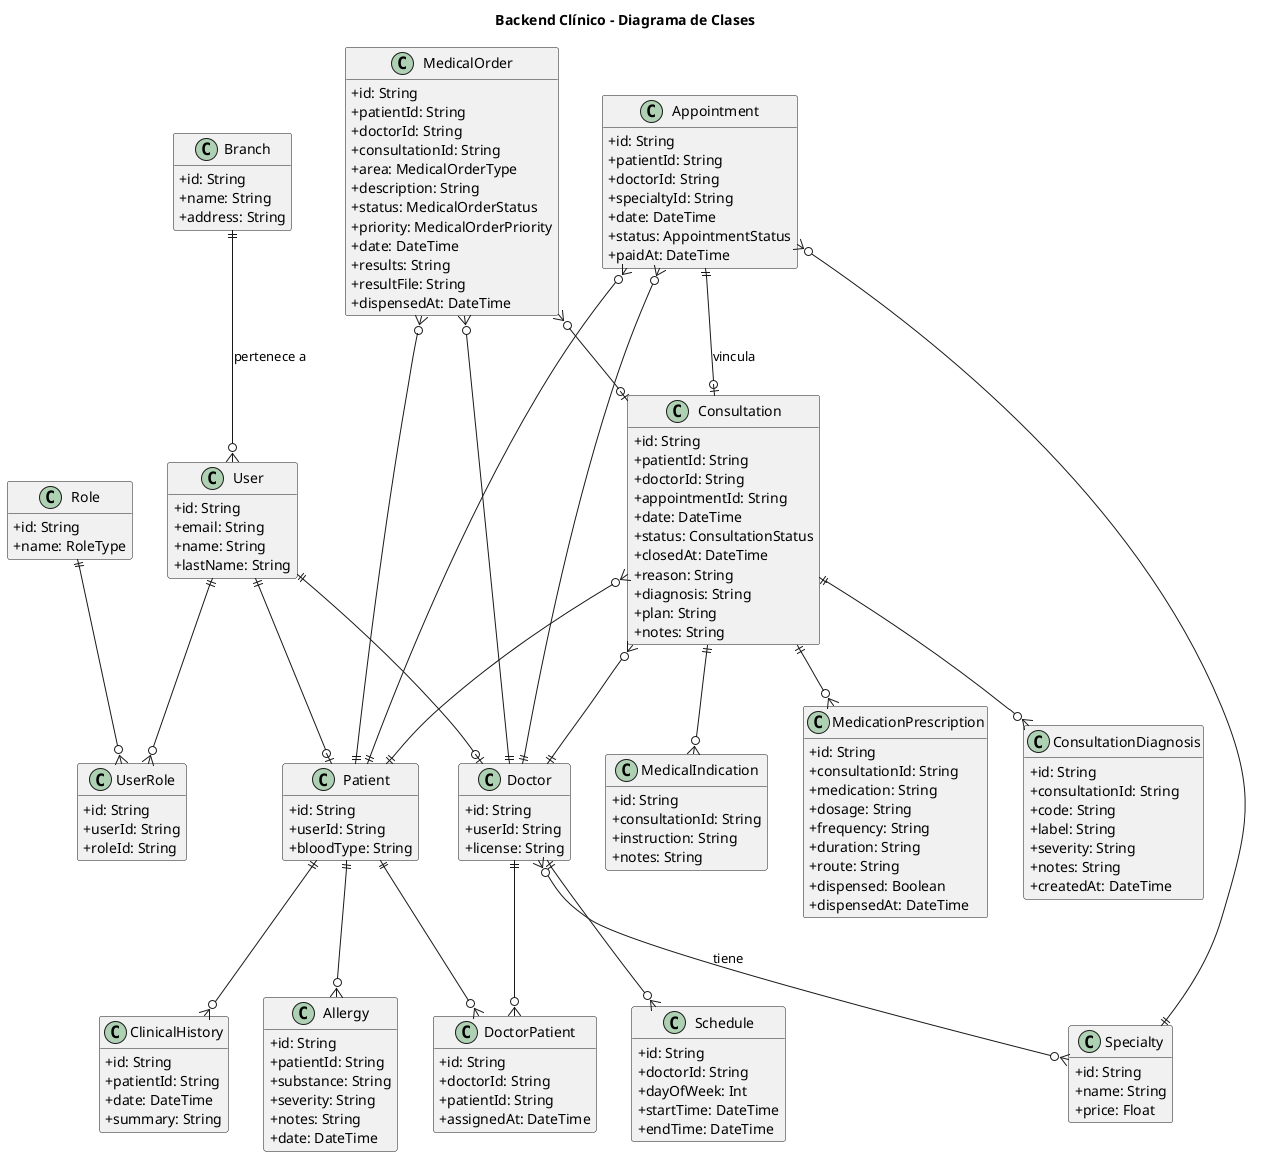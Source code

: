 @startuml C1-Clases-Clinico-Conciso
title Backend Clínico – Diagrama de Clases 

skinparam classAttributeIconSize 0
hide empty methods

' ======================
' ==== IDENTIDAD =======
' ======================
class User {
  +id: String
  +email: String
  +name: String
  +lastName: String
}

class Role {
  +id: String
  +name: RoleType
}

class UserRole {
  +id: String
  +userId: String
  +roleId: String
}

class Branch {
  +id: String
  +name: String
  +address: String
}

User ||--o{ UserRole
Role ||--o{ UserRole
Branch ||--o{ User : "pertenece a"

' ======================
' === DIRECTORIO/MD ====
' ======================
class Patient {
  +id: String
  +userId: String
  +bloodType: String
}

class Doctor {
  +id: String
  +userId: String
  +license: String
}

class Specialty {
  +id: String
  +name: String
  +price: Float
}

class Schedule {
  +id: String
  +doctorId: String
  +dayOfWeek: Int
  +startTime: DateTime
  +endTime: DateTime
}

class DoctorPatient {
  +id: String
  +doctorId: String
  +patientId: String
  +assignedAt: DateTime
}

User ||--o| Patient
User ||--o| Doctor
Doctor }o--o{ Specialty : "tiene"
Doctor ||--o{ Schedule
Doctor ||--o{ DoctorPatient
Patient ||--o{ DoctorPatient

' ======================
' ====== AGENDA ========
' ======================
class Appointment {
  +id: String
  +patientId: String
  +doctorId: String
  +specialtyId: String
  +date: DateTime
  +status: AppointmentStatus
  +paidAt: DateTime
}

Appointment }o--|| Patient
Appointment }o--|| Doctor
Appointment }o--|| Specialty

' ======================
' ===== CONSULTA =======
' ======================
class Consultation {
  +id: String
  +patientId: String
  +doctorId: String
  +appointmentId: String
  +date: DateTime
  +status: ConsultationStatus
  +closedAt: DateTime
  +reason: String
  +diagnosis: String
  +plan: String
  +notes: String
}

class ConsultationDiagnosis {
  +id: String
  +consultationId: String
  +code: String
  +label: String
  +severity: String
  +notes: String
  +createdAt: DateTime
}

class MedicalIndication {
  +id: String
  +consultationId: String
  +instruction: String
  +notes: String
}

Consultation }o--|| Patient
Consultation }o--|| Doctor
Consultation ||--o{ ConsultationDiagnosis
Consultation ||--o{ MedicalIndication

Appointment ||--o| Consultation : "vincula"

' ======================
' ===== RECETA =========
' ======================
class MedicationPrescription {
  +id: String
  +consultationId: String
  +medication: String
  +dosage: String
  +frequency: String
  +duration: String
  +route: String
  +dispensed: Boolean
  +dispensedAt: DateTime
}

Consultation ||--o{ MedicationPrescription

' ======================
' ===== ÓRDENES ========
' ======================
class MedicalOrder {
  +id: String
  +patientId: String
  +doctorId: String
  +consultationId: String
  +area: MedicalOrderType
  +description: String
  +status: MedicalOrderStatus
  +priority: MedicalOrderPriority
  +date: DateTime
  +results: String
  +resultFile: String
  +dispensedAt: DateTime
}

MedicalOrder }o--|| Patient
MedicalOrder }o--|| Doctor
MedicalOrder }o--o| Consultation

' ======================
' ==== HISTORIA CL =====
' ======================
class ClinicalHistory {
  +id: String
  +patientId: String
  +date: DateTime
  +summary: String
}

class Allergy {
  +id: String
  +patientId: String
  +substance: String
  +severity: String
  +notes: String
  +date: DateTime
}

Patient ||--o{ ClinicalHistory
Patient ||--o{ Allergy

@enduml